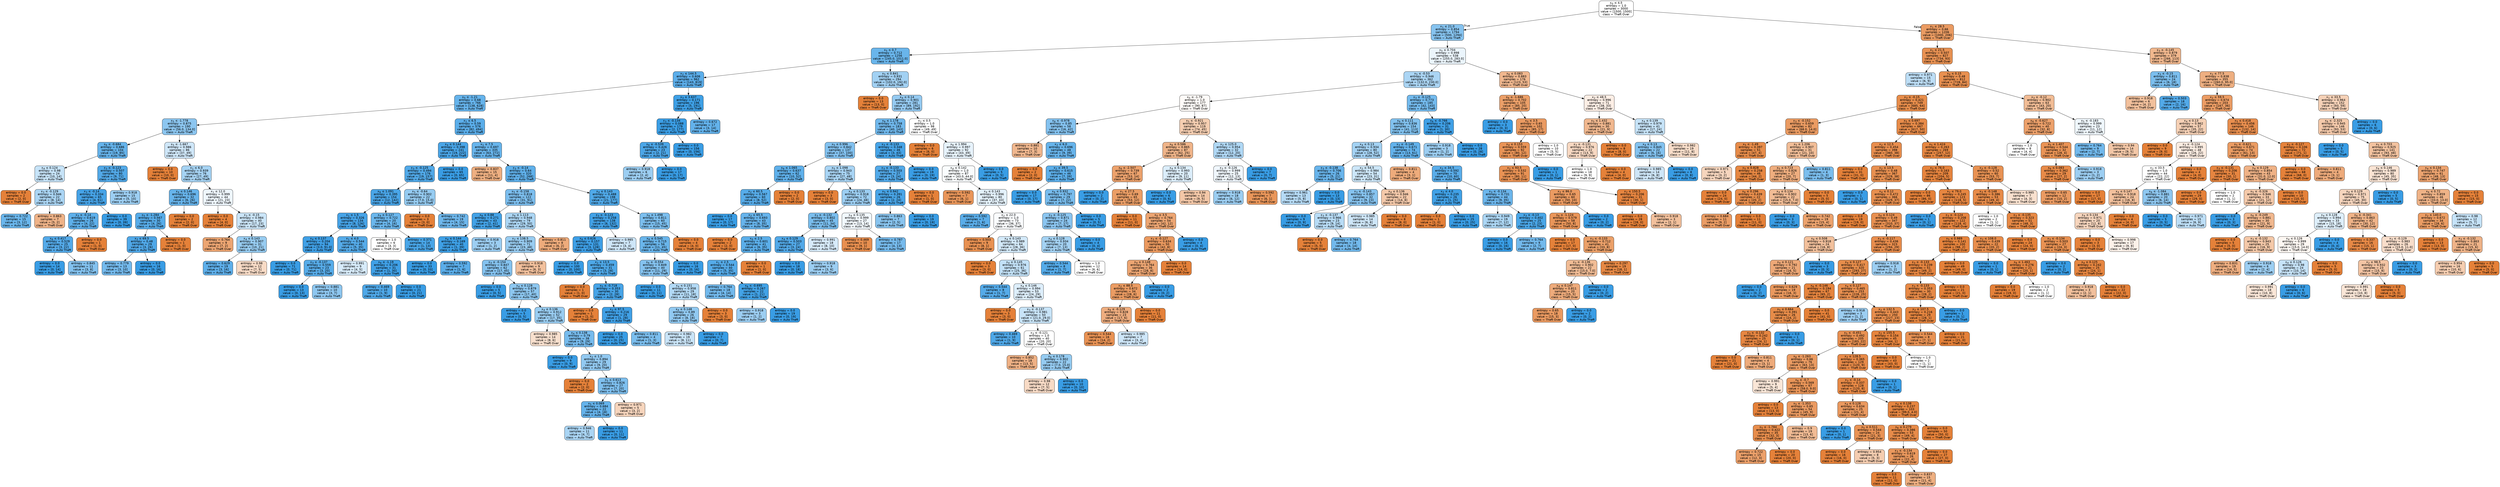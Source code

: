 digraph Tree {
node [shape=box, style="filled, rounded", color="black", fontname="helvetica"] ;
edge [fontname="helvetica"] ;
0 [label=<x<SUB>0</SUB> &le; 4.5<br/>entropy = 1.0<br/>samples = 3000<br/>value = [1500, 1500]<br/>class = Theft Over>, fillcolor="#ffffff"] ;
1 [label=<x<SUB>1</SUB> &le; 21.0<br/>entropy = 0.854<br/>samples = 1794<br/>value = [500, 1294]<br/>class = Auto Theft>, fillcolor="#86c3ef"] ;
0 -> 1 [labeldistance=2.5, labelangle=45, headlabel="True"] ;
2 [label=<x<SUB>5</SUB> &le; 0.7<br/>entropy = 0.712<br/>samples = 1256<br/>value = [245.0, 1011.0]<br/>class = Auto Theft>, fillcolor="#69b5eb"] ;
1 -> 2 ;
3 [label=<x<SUB>2</SUB> &le; 144.5<br/>entropy = 0.606<br/>samples = 962<br/>value = [143, 819]<br/>class = Auto Theft>, fillcolor="#5caeea"] ;
2 -> 3 ;
4 [label=<x<SUB>5</SUB> &le; -1.21<br/>entropy = 0.68<br/>samples = 766<br/>value = [138, 628]<br/>class = Auto Theft>, fillcolor="#65b3eb"] ;
3 -> 4 ;
5 [label=<x<SUB>5</SUB> &le; -1.778<br/>entropy = 0.875<br/>samples = 190<br/>value = [56.0, 134.0]<br/>class = Auto Theft>, fillcolor="#8cc6f0"] ;
4 -> 5 ;
6 [label=<x<SUB>6</SUB> &le; -0.684<br/>entropy = 0.686<br/>samples = 104<br/>value = [19, 85]<br/>class = Auto Theft>, fillcolor="#65b3eb"] ;
5 -> 6 ;
7 [label=<x<SUB>4</SUB> &le; 0.124<br/>entropy = 0.98<br/>samples = 24<br/>value = [10, 14]<br/>class = Auto Theft>, fillcolor="#c6e3f8"] ;
6 -> 7 ;
8 [label=<entropy = 0.0<br/>samples = 2<br/>value = [2, 0]<br/>class = Theft Over>, fillcolor="#e58139"] ;
7 -> 8 ;
9 [label=<x<SUB>3</SUB> &le; -0.129<br/>entropy = 0.946<br/>samples = 22<br/>value = [8, 14]<br/>class = Auto Theft>, fillcolor="#aad5f4"] ;
7 -> 9 ;
10 [label=<entropy = 0.722<br/>samples = 15<br/>value = [3, 12]<br/>class = Auto Theft>, fillcolor="#6ab6ec"] ;
9 -> 10 ;
11 [label=<entropy = 0.863<br/>samples = 7<br/>value = [5, 2]<br/>class = Theft Over>, fillcolor="#efb388"] ;
9 -> 11 ;
12 [label=<x<SUB>3</SUB> &le; -0.123<br/>entropy = 0.507<br/>samples = 80<br/>value = [9, 71]<br/>class = Auto Theft>, fillcolor="#52a9e8"] ;
6 -> 12 ;
13 [label=<x<SUB>3</SUB> &le; -0.14<br/>entropy = 0.334<br/>samples = 65<br/>value = [4, 61]<br/>class = Auto Theft>, fillcolor="#46a3e7"] ;
12 -> 13 ;
14 [label=<x<SUB>3</SUB> &le; -0.14<br/>entropy = 0.619<br/>samples = 26<br/>value = [4, 22]<br/>class = Auto Theft>, fillcolor="#5dafea"] ;
13 -> 14 ;
15 [label=<x<SUB>6</SUB> &le; 0.417<br/>entropy = 0.529<br/>samples = 25<br/>value = [3, 22]<br/>class = Auto Theft>, fillcolor="#54aae9"] ;
14 -> 15 ;
16 [label=<entropy = 0.0<br/>samples = 14<br/>value = [0, 14]<br/>class = Auto Theft>, fillcolor="#399de5"] ;
15 -> 16 ;
17 [label=<entropy = 0.845<br/>samples = 11<br/>value = [3, 8]<br/>class = Auto Theft>, fillcolor="#83c2ef"] ;
15 -> 17 ;
18 [label=<entropy = 0.0<br/>samples = 1<br/>value = [1, 0]<br/>class = Theft Over>, fillcolor="#e58139"] ;
14 -> 18 ;
19 [label=<entropy = 0.0<br/>samples = 39<br/>value = [0, 39]<br/>class = Auto Theft>, fillcolor="#399de5"] ;
13 -> 19 ;
20 [label=<entropy = 0.918<br/>samples = 15<br/>value = [5, 10]<br/>class = Auto Theft>, fillcolor="#9ccef2"] ;
12 -> 20 ;
21 [label=<x<SUB>5</SUB> &le; -1.667<br/>entropy = 0.986<br/>samples = 86<br/>value = [37, 49]<br/>class = Auto Theft>, fillcolor="#cfe7f9"] ;
5 -> 21 ;
22 [label=<entropy = 0.0<br/>samples = 10<br/>value = [10, 0]<br/>class = Theft Over>, fillcolor="#e58139"] ;
21 -> 22 ;
23 [label=<x<SUB>1</SUB> &le; 6.0<br/>entropy = 0.939<br/>samples = 76<br/>value = [27, 49]<br/>class = Auto Theft>, fillcolor="#a6d3f3"] ;
21 -> 23 ;
24 [label=<x<SUB>4</SUB> &le; 0.146<br/>entropy = 0.696<br/>samples = 32<br/>value = [6, 26]<br/>class = Auto Theft>, fillcolor="#67b4eb"] ;
23 -> 24 ;
25 [label=<x<SUB>5</SUB> &le; -1.284<br/>entropy = 0.567<br/>samples = 30<br/>value = [4, 26]<br/>class = Auto Theft>, fillcolor="#57ace9"] ;
24 -> 25 ;
26 [label=<x<SUB>2</SUB> &le; 69.5<br/>entropy = 0.48<br/>samples = 29<br/>value = [3, 26]<br/>class = Auto Theft>, fillcolor="#50a8e8"] ;
25 -> 26 ;
27 [label=<entropy = 0.779<br/>samples = 13<br/>value = [3, 10]<br/>class = Auto Theft>, fillcolor="#74baed"] ;
26 -> 27 ;
28 [label=<entropy = 0.0<br/>samples = 16<br/>value = [0, 16]<br/>class = Auto Theft>, fillcolor="#399de5"] ;
26 -> 28 ;
29 [label=<entropy = 0.0<br/>samples = 1<br/>value = [1, 0]<br/>class = Theft Over>, fillcolor="#e58139"] ;
25 -> 29 ;
30 [label=<entropy = 0.0<br/>samples = 2<br/>value = [2, 0]<br/>class = Theft Over>, fillcolor="#e58139"] ;
24 -> 30 ;
31 [label=<x<SUB>1</SUB> &le; 12.0<br/>entropy = 0.999<br/>samples = 44<br/>value = [21, 23]<br/>class = Auto Theft>, fillcolor="#eef6fd"] ;
23 -> 31 ;
32 [label=<entropy = 0.0<br/>samples = 4<br/>value = [4, 0]<br/>class = Theft Over>, fillcolor="#e58139"] ;
31 -> 32 ;
33 [label=<x<SUB>3</SUB> &le; -0.15<br/>entropy = 0.984<br/>samples = 40<br/>value = [17, 23]<br/>class = Auto Theft>, fillcolor="#cbe5f8"] ;
31 -> 33 ;
34 [label=<entropy = 0.764<br/>samples = 9<br/>value = [7, 2]<br/>class = Theft Over>, fillcolor="#eca572"] ;
33 -> 34 ;
35 [label=<x<SUB>4</SUB> &le; 0.143<br/>entropy = 0.907<br/>samples = 31<br/>value = [10, 21]<br/>class = Auto Theft>, fillcolor="#97ccf1"] ;
33 -> 35 ;
36 [label=<entropy = 0.629<br/>samples = 19<br/>value = [3, 16]<br/>class = Auto Theft>, fillcolor="#5eafea"] ;
35 -> 36 ;
37 [label=<entropy = 0.98<br/>samples = 12<br/>value = [7, 5]<br/>class = Theft Over>, fillcolor="#f8dbc6"] ;
35 -> 37 ;
38 [label=<x<SUB>1</SUB> &le; 6.5<br/>entropy = 0.59<br/>samples = 576<br/>value = [82, 494]<br/>class = Auto Theft>, fillcolor="#5aade9"] ;
4 -> 38 ;
39 [label=<x<SUB>4</SUB> &le; 0.144<br/>entropy = 0.398<br/>samples = 241<br/>value = [19, 222]<br/>class = Auto Theft>, fillcolor="#4aa5e7"] ;
38 -> 39 ;
40 [label=<x<SUB>3</SUB> &le; -0.125<br/>entropy = 0.494<br/>samples = 176<br/>value = [19, 157]<br/>class = Auto Theft>, fillcolor="#51a9e8"] ;
39 -> 40 ;
41 [label=<x<SUB>6</SUB> &le; 1.091<br/>entropy = 0.395<br/>samples = 154<br/>value = [12, 142]<br/>class = Auto Theft>, fillcolor="#4aa5e7"] ;
40 -> 41 ;
42 [label=<x<SUB>1</SUB> &le; 1.5<br/>entropy = 0.326<br/>samples = 134<br/>value = [8, 126]<br/>class = Auto Theft>, fillcolor="#46a3e7"] ;
41 -> 42 ;
43 [label=<x<SUB>4</SUB> &le; 0.137<br/>entropy = 0.204<br/>samples = 94<br/>value = [3.0, 91.0]<br/>class = Auto Theft>, fillcolor="#40a0e6"] ;
42 -> 43 ;
44 [label=<entropy = 0.0<br/>samples = 71<br/>value = [0, 71]<br/>class = Auto Theft>, fillcolor="#399de5"] ;
43 -> 44 ;
45 [label=<x<SUB>3</SUB> &le; -0.137<br/>entropy = 0.559<br/>samples = 23<br/>value = [3, 20]<br/>class = Auto Theft>, fillcolor="#57ace9"] ;
43 -> 45 ;
46 [label=<entropy = 0.0<br/>samples = 13<br/>value = [0, 13]<br/>class = Auto Theft>, fillcolor="#399de5"] ;
45 -> 46 ;
47 [label=<entropy = 0.881<br/>samples = 10<br/>value = [3, 7]<br/>class = Auto Theft>, fillcolor="#8ec7f0"] ;
45 -> 47 ;
48 [label=<x<SUB>1</SUB> &le; 4.0<br/>entropy = 0.544<br/>samples = 40<br/>value = [5, 35]<br/>class = Auto Theft>, fillcolor="#55abe9"] ;
42 -> 48 ;
49 [label=<entropy = 0.991<br/>samples = 9<br/>value = [4, 5]<br/>class = Auto Theft>, fillcolor="#d7ebfa"] ;
48 -> 49 ;
50 [label=<x<SUB>6</SUB> &le; -1.19<br/>entropy = 0.206<br/>samples = 31<br/>value = [1, 30]<br/>class = Auto Theft>, fillcolor="#40a0e6"] ;
48 -> 50 ;
51 [label=<entropy = 0.469<br/>samples = 10<br/>value = [1, 9]<br/>class = Auto Theft>, fillcolor="#4fa8e8"] ;
50 -> 51 ;
52 [label=<entropy = 0.0<br/>samples = 21<br/>value = [0, 21]<br/>class = Auto Theft>, fillcolor="#399de5"] ;
50 -> 52 ;
53 [label=<x<SUB>4</SUB> &le; 0.127<br/>entropy = 0.722<br/>samples = 20<br/>value = [4, 16]<br/>class = Auto Theft>, fillcolor="#6ab6ec"] ;
41 -> 53 ;
54 [label=<entropy = 1.0<br/>samples = 6<br/>value = [3, 3]<br/>class = Theft Over>, fillcolor="#ffffff"] ;
53 -> 54 ;
55 [label=<entropy = 0.371<br/>samples = 14<br/>value = [1, 13]<br/>class = Auto Theft>, fillcolor="#48a5e7"] ;
53 -> 55 ;
56 [label=<x<SUB>5</SUB> &le; -0.64<br/>entropy = 0.902<br/>samples = 22<br/>value = [7.0, 15.0]<br/>class = Auto Theft>, fillcolor="#95cbf1"] ;
40 -> 56 ;
57 [label=<entropy = 0.0<br/>samples = 3<br/>value = [3, 0]<br/>class = Theft Over>, fillcolor="#e58139"] ;
56 -> 57 ;
58 [label=<entropy = 0.742<br/>samples = 19<br/>value = [4, 15]<br/>class = Auto Theft>, fillcolor="#6eb7ec"] ;
56 -> 58 ;
59 [label=<entropy = 0.0<br/>samples = 65<br/>value = [0, 65]<br/>class = Auto Theft>, fillcolor="#399de5"] ;
39 -> 59 ;
60 [label=<x<SUB>1</SUB> &le; 7.5<br/>entropy = 0.697<br/>samples = 335<br/>value = [63, 272]<br/>class = Auto Theft>, fillcolor="#67b4eb"] ;
38 -> 60 ;
61 [label=<entropy = 0.837<br/>samples = 15<br/>value = [11, 4]<br/>class = Theft Over>, fillcolor="#eeaf81"] ;
60 -> 61 ;
62 [label=<x<SUB>3</SUB> &le; -0.14<br/>entropy = 0.64<br/>samples = 320<br/>value = [52, 268]<br/>class = Auto Theft>, fillcolor="#5fb0ea"] ;
60 -> 62 ;
63 [label=<x<SUB>5</SUB> &le; -0.158<br/>entropy = 0.818<br/>samples = 122<br/>value = [31, 91]<br/>class = Auto Theft>, fillcolor="#7cbeee"] ;
62 -> 63 ;
64 [label=<x<SUB>6</SUB> &le; 0.88<br/>entropy = 0.271<br/>samples = 43<br/>value = [2, 41]<br/>class = Auto Theft>, fillcolor="#43a2e6"] ;
63 -> 64 ;
65 [label=<x<SUB>4</SUB> &le; 0.144<br/>entropy = 0.169<br/>samples = 40<br/>value = [1, 39]<br/>class = Auto Theft>, fillcolor="#3ea0e6"] ;
64 -> 65 ;
66 [label=<entropy = 0.0<br/>samples = 33<br/>value = [0, 33]<br/>class = Auto Theft>, fillcolor="#399de5"] ;
65 -> 66 ;
67 [label=<entropy = 0.592<br/>samples = 7<br/>value = [1, 6]<br/>class = Auto Theft>, fillcolor="#5aade9"] ;
65 -> 67 ;
68 [label=<entropy = 0.918<br/>samples = 3<br/>value = [1, 2]<br/>class = Auto Theft>, fillcolor="#9ccef2"] ;
64 -> 68 ;
69 [label=<x<SUB>6</SUB> &le; 1.113<br/>entropy = 0.948<br/>samples = 79<br/>value = [29, 50]<br/>class = Auto Theft>, fillcolor="#acd6f4"] ;
63 -> 69 ;
70 [label=<x<SUB>2</SUB> &le; 138.5<br/>entropy = 0.909<br/>samples = 71<br/>value = [23, 48]<br/>class = Auto Theft>, fillcolor="#98ccf1"] ;
69 -> 70 ;
71 [label=<x<SUB>3</SUB> &le; -0.154<br/>entropy = 0.847<br/>samples = 62<br/>value = [17, 45]<br/>class = Auto Theft>, fillcolor="#84c2ef"] ;
70 -> 71 ;
72 [label=<entropy = 0.0<br/>samples = 5<br/>value = [0, 5]<br/>class = Auto Theft>, fillcolor="#399de5"] ;
71 -> 72 ;
73 [label=<x<SUB>4</SUB> &le; 0.128<br/>entropy = 0.879<br/>samples = 57<br/>value = [17, 40]<br/>class = Auto Theft>, fillcolor="#8dc7f0"] ;
71 -> 73 ;
74 [label=<entropy = 0.0<br/>samples = 5<br/>value = [0, 5]<br/>class = Auto Theft>, fillcolor="#399de5"] ;
73 -> 74 ;
75 [label=<x<SUB>4</SUB> &le; 0.136<br/>entropy = 0.912<br/>samples = 52<br/>value = [17, 35]<br/>class = Auto Theft>, fillcolor="#99cdf2"] ;
73 -> 75 ;
76 [label=<entropy = 0.985<br/>samples = 14<br/>value = [8, 6]<br/>class = Theft Over>, fillcolor="#f8e0ce"] ;
75 -> 76 ;
77 [label=<x<SUB>4</SUB> &le; 0.138<br/>entropy = 0.79<br/>samples = 38<br/>value = [9, 29]<br/>class = Auto Theft>, fillcolor="#76bbed"] ;
75 -> 77 ;
78 [label=<entropy = 0.0<br/>samples = 9<br/>value = [0, 9]<br/>class = Auto Theft>, fillcolor="#399de5"] ;
77 -> 78 ;
79 [label=<x<SUB>2</SUB> &le; 1.0<br/>entropy = 0.894<br/>samples = 29<br/>value = [9, 20]<br/>class = Auto Theft>, fillcolor="#92c9f1"] ;
77 -> 79 ;
80 [label=<entropy = 0.0<br/>samples = 2<br/>value = [2, 0]<br/>class = Theft Over>, fillcolor="#e58139"] ;
79 -> 80 ;
81 [label=<x<SUB>5</SUB> &le; 0.613<br/>entropy = 0.826<br/>samples = 27<br/>value = [7, 20]<br/>class = Auto Theft>, fillcolor="#7ebfee"] ;
79 -> 81 ;
82 [label=<x<SUB>5</SUB> &le; 0.069<br/>entropy = 0.684<br/>samples = 22<br/>value = [4, 18]<br/>class = Auto Theft>, fillcolor="#65b3eb"] ;
81 -> 82 ;
83 [label=<entropy = 0.946<br/>samples = 11<br/>value = [4, 7]<br/>class = Auto Theft>, fillcolor="#aad5f4"] ;
82 -> 83 ;
84 [label=<entropy = 0.0<br/>samples = 11<br/>value = [0, 11]<br/>class = Auto Theft>, fillcolor="#399de5"] ;
82 -> 84 ;
85 [label=<entropy = 0.971<br/>samples = 5<br/>value = [3, 2]<br/>class = Theft Over>, fillcolor="#f6d5bd"] ;
81 -> 85 ;
86 [label=<entropy = 0.918<br/>samples = 9<br/>value = [6, 3]<br/>class = Theft Over>, fillcolor="#f2c09c"] ;
70 -> 86 ;
87 [label=<entropy = 0.811<br/>samples = 8<br/>value = [6, 2]<br/>class = Theft Over>, fillcolor="#eeab7b"] ;
69 -> 87 ;
88 [label=<x<SUB>4</SUB> &le; 0.143<br/>entropy = 0.488<br/>samples = 198<br/>value = [21, 177]<br/>class = Auto Theft>, fillcolor="#50a9e8"] ;
62 -> 88 ;
89 [label=<x<SUB>3</SUB> &le; -0.123<br/>entropy = 0.258<br/>samples = 138<br/>value = [6, 132]<br/>class = Auto Theft>, fillcolor="#42a1e6"] ;
88 -> 89 ;
90 [label=<x<SUB>6</SUB> &le; 0.626<br/>entropy = 0.157<br/>samples = 131<br/>value = [3, 128]<br/>class = Auto Theft>, fillcolor="#3e9fe6"] ;
89 -> 90 ;
91 [label=<entropy = 0.0<br/>samples = 100<br/>value = [0, 100]<br/>class = Auto Theft>, fillcolor="#399de5"] ;
90 -> 91 ;
92 [label=<x<SUB>2</SUB> &le; 13.5<br/>entropy = 0.459<br/>samples = 31<br/>value = [3, 28]<br/>class = Auto Theft>, fillcolor="#4ea8e8"] ;
90 -> 92 ;
93 [label=<entropy = 0.0<br/>samples = 1<br/>value = [1, 0]<br/>class = Theft Over>, fillcolor="#e58139"] ;
92 -> 93 ;
94 [label=<x<SUB>5</SUB> &le; -0.718<br/>entropy = 0.353<br/>samples = 30<br/>value = [2, 28]<br/>class = Auto Theft>, fillcolor="#47a4e7"] ;
92 -> 94 ;
95 [label=<entropy = 0.0<br/>samples = 1<br/>value = [1, 0]<br/>class = Theft Over>, fillcolor="#e58139"] ;
94 -> 95 ;
96 [label=<x<SUB>2</SUB> &le; 97.5<br/>entropy = 0.216<br/>samples = 29<br/>value = [1, 28]<br/>class = Auto Theft>, fillcolor="#40a0e6"] ;
94 -> 96 ;
97 [label=<entropy = 0.0<br/>samples = 25<br/>value = [0, 25]<br/>class = Auto Theft>, fillcolor="#399de5"] ;
96 -> 97 ;
98 [label=<entropy = 0.811<br/>samples = 4<br/>value = [1, 3]<br/>class = Auto Theft>, fillcolor="#7bbeee"] ;
96 -> 98 ;
99 [label=<entropy = 0.985<br/>samples = 7<br/>value = [3, 4]<br/>class = Auto Theft>, fillcolor="#cee6f8"] ;
89 -> 99 ;
100 [label=<x<SUB>6</SUB> &le; 1.498<br/>entropy = 0.811<br/>samples = 60<br/>value = [15, 45]<br/>class = Auto Theft>, fillcolor="#7bbeee"] ;
88 -> 100 ;
101 [label=<x<SUB>6</SUB> &le; 0.545<br/>entropy = 0.715<br/>samples = 56<br/>value = [11, 45]<br/>class = Auto Theft>, fillcolor="#69b5eb"] ;
100 -> 101 ;
102 [label=<x<SUB>6</SUB> &le; -0.554<br/>entropy = 0.849<br/>samples = 40<br/>value = [11, 29]<br/>class = Auto Theft>, fillcolor="#84c2ef"] ;
101 -> 102 ;
103 [label=<entropy = 0.0<br/>samples = 11<br/>value = [0, 11]<br/>class = Auto Theft>, fillcolor="#399de5"] ;
102 -> 103 ;
104 [label=<x<SUB>4</SUB> &le; 0.151<br/>entropy = 0.958<br/>samples = 29<br/>value = [11, 18]<br/>class = Auto Theft>, fillcolor="#b2d9f5"] ;
102 -> 104 ;
105 [label=<x<SUB>4</SUB> &le; 0.148<br/>entropy = 0.89<br/>samples = 26<br/>value = [8, 18]<br/>class = Auto Theft>, fillcolor="#91c9f1"] ;
104 -> 105 ;
106 [label=<entropy = 0.982<br/>samples = 19<br/>value = [8, 11]<br/>class = Auto Theft>, fillcolor="#c9e4f8"] ;
105 -> 106 ;
107 [label=<entropy = 0.0<br/>samples = 7<br/>value = [0, 7]<br/>class = Auto Theft>, fillcolor="#399de5"] ;
105 -> 107 ;
108 [label=<entropy = 0.0<br/>samples = 3<br/>value = [3, 0]<br/>class = Theft Over>, fillcolor="#e58139"] ;
104 -> 108 ;
109 [label=<entropy = 0.0<br/>samples = 16<br/>value = [0, 16]<br/>class = Auto Theft>, fillcolor="#399de5"] ;
101 -> 109 ;
110 [label=<entropy = 0.0<br/>samples = 4<br/>value = [4, 0]<br/>class = Theft Over>, fillcolor="#e58139"] ;
100 -> 110 ;
111 [label=<x<SUB>3</SUB> &le; 3.637<br/>entropy = 0.171<br/>samples = 196<br/>value = [5, 191]<br/>class = Auto Theft>, fillcolor="#3ea0e6"] ;
3 -> 111 ;
112 [label=<x<SUB>3</SUB> &le; -0.134<br/>entropy = 0.088<br/>samples = 179<br/>value = [2, 177]<br/>class = Auto Theft>, fillcolor="#3b9ee5"] ;
111 -> 112 ;
113 [label=<x<SUB>6</SUB> &le; -0.539<br/>entropy = 0.426<br/>samples = 23<br/>value = [2, 21]<br/>class = Auto Theft>, fillcolor="#4ca6e7"] ;
112 -> 113 ;
114 [label=<entropy = 0.918<br/>samples = 6<br/>value = [2, 4]<br/>class = Auto Theft>, fillcolor="#9ccef2"] ;
113 -> 114 ;
115 [label=<entropy = 0.0<br/>samples = 17<br/>value = [0, 17]<br/>class = Auto Theft>, fillcolor="#399de5"] ;
113 -> 115 ;
116 [label=<entropy = 0.0<br/>samples = 156<br/>value = [0, 156]<br/>class = Auto Theft>, fillcolor="#399de5"] ;
112 -> 116 ;
117 [label=<entropy = 0.672<br/>samples = 17<br/>value = [3, 14]<br/>class = Auto Theft>, fillcolor="#63b2eb"] ;
111 -> 117 ;
118 [label=<x<SUB>5</SUB> &le; 0.841<br/>entropy = 0.931<br/>samples = 294<br/>value = [102.0, 192.0]<br/>class = Auto Theft>, fillcolor="#a2d1f3"] ;
2 -> 118 ;
119 [label=<entropy = 0.0<br/>samples = 13<br/>value = [13, 0]<br/>class = Theft Over>, fillcolor="#e58139"] ;
118 -> 119 ;
120 [label=<x<SUB>4</SUB> &le; 0.14<br/>entropy = 0.901<br/>samples = 281<br/>value = [89, 192]<br/>class = Auto Theft>, fillcolor="#95caf1"] ;
118 -> 120 ;
121 [label=<x<SUB>6</SUB> &le; 1.178<br/>entropy = 0.758<br/>samples = 183<br/>value = [40, 143]<br/>class = Auto Theft>, fillcolor="#70b8ec"] ;
120 -> 121 ;
122 [label=<x<SUB>5</SUB> &le; 0.996<br/>entropy = 0.842<br/>samples = 137<br/>value = [37, 100]<br/>class = Auto Theft>, fillcolor="#82c1ef"] ;
121 -> 122 ;
123 [label=<x<SUB>6</SUB> &le; 1.065<br/>entropy = 0.637<br/>samples = 62<br/>value = [10, 52]<br/>class = Auto Theft>, fillcolor="#5fb0ea"] ;
122 -> 123 ;
124 [label=<x<SUB>2</SUB> &le; 60.5<br/>entropy = 0.567<br/>samples = 60<br/>value = [8, 52]<br/>class = Auto Theft>, fillcolor="#57ace9"] ;
123 -> 124 ;
125 [label=<entropy = 0.0<br/>samples = 17<br/>value = [0, 17]<br/>class = Auto Theft>, fillcolor="#399de5"] ;
124 -> 125 ;
126 [label=<x<SUB>2</SUB> &le; 65.5<br/>entropy = 0.693<br/>samples = 43<br/>value = [8, 35]<br/>class = Auto Theft>, fillcolor="#66b3eb"] ;
124 -> 126 ;
127 [label=<entropy = 0.0<br/>samples = 2<br/>value = [2, 0]<br/>class = Theft Over>, fillcolor="#e58139"] ;
126 -> 127 ;
128 [label=<x<SUB>0</SUB> &le; 2.5<br/>entropy = 0.601<br/>samples = 41<br/>value = [6, 35]<br/>class = Auto Theft>, fillcolor="#5baee9"] ;
126 -> 128 ;
129 [label=<x<SUB>1</SUB> &le; 2.5<br/>entropy = 0.544<br/>samples = 40<br/>value = [5, 35]<br/>class = Auto Theft>, fillcolor="#55abe9"] ;
128 -> 129 ;
130 [label=<entropy = 0.764<br/>samples = 18<br/>value = [4, 14]<br/>class = Auto Theft>, fillcolor="#72b9ec"] ;
129 -> 130 ;
131 [label=<x<SUB>6</SUB> &le; -0.695<br/>entropy = 0.267<br/>samples = 22<br/>value = [1, 21]<br/>class = Auto Theft>, fillcolor="#42a2e6"] ;
129 -> 131 ;
132 [label=<entropy = 0.918<br/>samples = 3<br/>value = [1, 2]<br/>class = Auto Theft>, fillcolor="#9ccef2"] ;
131 -> 132 ;
133 [label=<entropy = 0.0<br/>samples = 19<br/>value = [0, 19]<br/>class = Auto Theft>, fillcolor="#399de5"] ;
131 -> 133 ;
134 [label=<entropy = 0.0<br/>samples = 1<br/>value = [1, 0]<br/>class = Theft Over>, fillcolor="#e58139"] ;
128 -> 134 ;
135 [label=<entropy = 0.0<br/>samples = 2<br/>value = [2, 0]<br/>class = Theft Over>, fillcolor="#e58139"] ;
123 -> 135 ;
136 [label=<x<SUB>5</SUB> &le; 1.098<br/>entropy = 0.943<br/>samples = 75<br/>value = [27, 48]<br/>class = Auto Theft>, fillcolor="#a8d4f4"] ;
122 -> 136 ;
137 [label=<entropy = 0.0<br/>samples = 3<br/>value = [3, 0]<br/>class = Theft Over>, fillcolor="#e58139"] ;
136 -> 137 ;
138 [label=<x<SUB>4</SUB> &le; 0.133<br/>entropy = 0.918<br/>samples = 72<br/>value = [24, 48]<br/>class = Auto Theft>, fillcolor="#9ccef2"] ;
136 -> 138 ;
139 [label=<x<SUB>3</SUB> &le; -0.132<br/>entropy = 0.802<br/>samples = 45<br/>value = [11, 34]<br/>class = Auto Theft>, fillcolor="#79bded"] ;
138 -> 139 ;
140 [label=<x<SUB>4</SUB> &le; 0.129<br/>entropy = 0.503<br/>samples = 27<br/>value = [3, 24]<br/>class = Auto Theft>, fillcolor="#52a9e8"] ;
139 -> 140 ;
141 [label=<entropy = 0.0<br/>samples = 18<br/>value = [0, 18]<br/>class = Auto Theft>, fillcolor="#399de5"] ;
140 -> 141 ;
142 [label=<entropy = 0.918<br/>samples = 9<br/>value = [3, 6]<br/>class = Auto Theft>, fillcolor="#9ccef2"] ;
140 -> 142 ;
143 [label=<entropy = 0.991<br/>samples = 18<br/>value = [8, 10]<br/>class = Auto Theft>, fillcolor="#d7ebfa"] ;
139 -> 143 ;
144 [label=<x<SUB>4</SUB> &le; 0.135<br/>entropy = 0.999<br/>samples = 27<br/>value = [13, 14]<br/>class = Auto Theft>, fillcolor="#f1f8fd"] ;
138 -> 144 ;
145 [label=<entropy = 0.469<br/>samples = 10<br/>value = [9, 1]<br/>class = Theft Over>, fillcolor="#e88f4f"] ;
144 -> 145 ;
146 [label=<entropy = 0.787<br/>samples = 17<br/>value = [4, 13]<br/>class = Auto Theft>, fillcolor="#76bbed"] ;
144 -> 146 ;
147 [label=<x<SUB>3</SUB> &le; -0.133<br/>entropy = 0.348<br/>samples = 46<br/>value = [3, 43]<br/>class = Auto Theft>, fillcolor="#47a4e7"] ;
121 -> 147 ;
148 [label=<x<SUB>3</SUB> &le; -0.133<br/>entropy = 0.503<br/>samples = 27<br/>value = [3, 24]<br/>class = Auto Theft>, fillcolor="#52a9e8"] ;
147 -> 148 ;
149 [label=<x<SUB>5</SUB> &le; 0.942<br/>entropy = 0.391<br/>samples = 26<br/>value = [2, 24]<br/>class = Auto Theft>, fillcolor="#49a5e7"] ;
148 -> 149 ;
150 [label=<entropy = 0.863<br/>samples = 7<br/>value = [2, 5]<br/>class = Auto Theft>, fillcolor="#88c4ef"] ;
149 -> 150 ;
151 [label=<entropy = 0.0<br/>samples = 19<br/>value = [0, 19]<br/>class = Auto Theft>, fillcolor="#399de5"] ;
149 -> 151 ;
152 [label=<entropy = 0.0<br/>samples = 1<br/>value = [1, 0]<br/>class = Theft Over>, fillcolor="#e58139"] ;
148 -> 152 ;
153 [label=<entropy = 0.0<br/>samples = 19<br/>value = [0, 19]<br/>class = Auto Theft>, fillcolor="#399de5"] ;
147 -> 153 ;
154 [label=<x<SUB>2</SUB> &le; 0.5<br/>entropy = 1.0<br/>samples = 98<br/>value = [49, 49]<br/>class = Theft Over>, fillcolor="#ffffff"] ;
120 -> 154 ;
155 [label=<entropy = 0.0<br/>samples = 6<br/>value = [6, 0]<br/>class = Theft Over>, fillcolor="#e58139"] ;
154 -> 155 ;
156 [label=<x<SUB>6</SUB> &le; 1.994<br/>entropy = 0.997<br/>samples = 92<br/>value = [43, 49]<br/>class = Auto Theft>, fillcolor="#e7f3fc"] ;
154 -> 156 ;
157 [label=<x<SUB>4</SUB> &le; 0.142<br/>entropy = 1.0<br/>samples = 87<br/>value = [43.0, 44.0]<br/>class = Auto Theft>, fillcolor="#fafdfe"] ;
156 -> 157 ;
158 [label=<entropy = 0.592<br/>samples = 7<br/>value = [6, 1]<br/>class = Theft Over>, fillcolor="#e9965a"] ;
157 -> 158 ;
159 [label=<x<SUB>4</SUB> &le; 0.143<br/>entropy = 0.996<br/>samples = 80<br/>value = [37, 43]<br/>class = Auto Theft>, fillcolor="#e3f1fb"] ;
157 -> 159 ;
160 [label=<entropy = 0.592<br/>samples = 7<br/>value = [1, 6]<br/>class = Auto Theft>, fillcolor="#5aade9"] ;
159 -> 160 ;
161 [label=<x<SUB>2</SUB> &le; 22.0<br/>entropy = 1.0<br/>samples = 73<br/>value = [36, 37]<br/>class = Auto Theft>, fillcolor="#fafcfe"] ;
159 -> 161 ;
162 [label=<entropy = 0.503<br/>samples = 9<br/>value = [8, 1]<br/>class = Theft Over>, fillcolor="#e89152"] ;
161 -> 162 ;
163 [label=<x<SUB>4</SUB> &le; 0.143<br/>entropy = 0.989<br/>samples = 64<br/>value = [28, 36]<br/>class = Auto Theft>, fillcolor="#d3e9f9"] ;
161 -> 163 ;
164 [label=<entropy = 0.0<br/>samples = 3<br/>value = [3, 0]<br/>class = Theft Over>, fillcolor="#e58139"] ;
163 -> 164 ;
165 [label=<x<SUB>4</SUB> &le; 0.145<br/>entropy = 0.976<br/>samples = 61<br/>value = [25, 36]<br/>class = Auto Theft>, fillcolor="#c2e1f7"] ;
163 -> 165 ;
166 [label=<entropy = 0.544<br/>samples = 8<br/>value = [1, 7]<br/>class = Auto Theft>, fillcolor="#55abe9"] ;
165 -> 166 ;
167 [label=<x<SUB>4</SUB> &le; 0.146<br/>entropy = 0.994<br/>samples = 53<br/>value = [24, 29]<br/>class = Auto Theft>, fillcolor="#ddeefb"] ;
165 -> 167 ;
168 [label=<entropy = 0.0<br/>samples = 3<br/>value = [3, 0]<br/>class = Theft Over>, fillcolor="#e58139"] ;
167 -> 168 ;
169 [label=<x<SUB>3</SUB> &le; -0.137<br/>entropy = 0.981<br/>samples = 50<br/>value = [21.0, 29.0]<br/>class = Auto Theft>, fillcolor="#c8e4f8"] ;
167 -> 169 ;
170 [label=<entropy = 0.469<br/>samples = 10<br/>value = [1, 9]<br/>class = Auto Theft>, fillcolor="#4fa8e8"] ;
169 -> 170 ;
171 [label=<x<SUB>3</SUB> &le; -0.121<br/>entropy = 1.0<br/>samples = 40<br/>value = [20, 20]<br/>class = Theft Over>, fillcolor="#ffffff"] ;
169 -> 171 ;
172 [label=<entropy = 0.852<br/>samples = 18<br/>value = [13, 5]<br/>class = Theft Over>, fillcolor="#efb185"] ;
171 -> 172 ;
173 [label=<x<SUB>6</SUB> &le; 0.178<br/>entropy = 0.902<br/>samples = 22<br/>value = [7.0, 15.0]<br/>class = Auto Theft>, fillcolor="#95cbf1"] ;
171 -> 173 ;
174 [label=<entropy = 0.98<br/>samples = 12<br/>value = [7, 5]<br/>class = Theft Over>, fillcolor="#f8dbc6"] ;
173 -> 174 ;
175 [label=<entropy = 0.0<br/>samples = 10<br/>value = [0, 10]<br/>class = Auto Theft>, fillcolor="#399de5"] ;
173 -> 175 ;
176 [label=<entropy = 0.0<br/>samples = 5<br/>value = [0, 5]<br/>class = Auto Theft>, fillcolor="#399de5"] ;
156 -> 176 ;
177 [label=<x<SUB>5</SUB> &le; 0.704<br/>entropy = 0.998<br/>samples = 538<br/>value = [255.0, 283.0]<br/>class = Auto Theft>, fillcolor="#ebf5fc"] ;
1 -> 177 ;
178 [label=<x<SUB>5</SUB> &le; -0.53<br/>entropy = 0.946<br/>samples = 362<br/>value = [132.0, 230.0]<br/>class = Auto Theft>, fillcolor="#abd5f4"] ;
177 -> 178 ;
179 [label=<x<SUB>5</SUB> &le; -1.79<br/>entropy = 1.0<br/>samples = 177<br/>value = [90, 87]<br/>class = Theft Over>, fillcolor="#fefbf8"] ;
178 -> 179 ;
180 [label=<x<SUB>6</SUB> &le; -0.978<br/>entropy = 0.85<br/>samples = 58<br/>value = [16, 42]<br/>class = Auto Theft>, fillcolor="#84c2ef"] ;
179 -> 180 ;
181 [label=<entropy = 0.881<br/>samples = 10<br/>value = [7, 3]<br/>class = Theft Over>, fillcolor="#f0b78e"] ;
180 -> 181 ;
182 [label=<x<SUB>2</SUB> &le; 6.0<br/>entropy = 0.696<br/>samples = 48<br/>value = [9, 39]<br/>class = Auto Theft>, fillcolor="#67b4eb"] ;
180 -> 182 ;
183 [label=<entropy = 0.0<br/>samples = 2<br/>value = [2, 0]<br/>class = Theft Over>, fillcolor="#e58139"] ;
182 -> 183 ;
184 [label=<x<SUB>2</SUB> &le; 39.5<br/>entropy = 0.615<br/>samples = 46<br/>value = [7, 39]<br/>class = Auto Theft>, fillcolor="#5dafea"] ;
182 -> 184 ;
185 [label=<entropy = 0.0<br/>samples = 17<br/>value = [0, 17]<br/>class = Auto Theft>, fillcolor="#399de5"] ;
184 -> 185 ;
186 [label=<x<SUB>6</SUB> &le; 0.932<br/>entropy = 0.797<br/>samples = 29<br/>value = [7, 22]<br/>class = Auto Theft>, fillcolor="#78bced"] ;
184 -> 186 ;
187 [label=<x<SUB>3</SUB> &le; -0.125<br/>entropy = 0.871<br/>samples = 24<br/>value = [7, 17]<br/>class = Auto Theft>, fillcolor="#8bc5f0"] ;
186 -> 187 ;
188 [label=<x<SUB>4</SUB> &le; 0.128<br/>entropy = 0.934<br/>samples = 20<br/>value = [7, 13]<br/>class = Auto Theft>, fillcolor="#a4d2f3"] ;
187 -> 188 ;
189 [label=<entropy = 0.544<br/>samples = 8<br/>value = [1, 7]<br/>class = Auto Theft>, fillcolor="#55abe9"] ;
188 -> 189 ;
190 [label=<entropy = 1.0<br/>samples = 12<br/>value = [6, 6]<br/>class = Theft Over>, fillcolor="#ffffff"] ;
188 -> 190 ;
191 [label=<entropy = 0.0<br/>samples = 4<br/>value = [0, 4]<br/>class = Auto Theft>, fillcolor="#399de5"] ;
187 -> 191 ;
192 [label=<entropy = 0.0<br/>samples = 5<br/>value = [0, 5]<br/>class = Auto Theft>, fillcolor="#399de5"] ;
186 -> 192 ;
193 [label=<x<SUB>5</SUB> &le; -0.921<br/>entropy = 0.957<br/>samples = 119<br/>value = [74, 45]<br/>class = Theft Over>, fillcolor="#f5ceb1"] ;
179 -> 193 ;
194 [label=<x<SUB>6</SUB> &le; 0.586<br/>entropy = 0.865<br/>samples = 87<br/>value = [62, 25]<br/>class = Theft Over>, fillcolor="#efb489"] ;
193 -> 194 ;
195 [label=<x<SUB>6</SUB> &le; -2.507<br/>entropy = 0.739<br/>samples = 67<br/>value = [53, 14]<br/>class = Theft Over>, fillcolor="#eca26d"] ;
194 -> 195 ;
196 [label=<entropy = 0.0<br/>samples = 2<br/>value = [0, 2]<br/>class = Auto Theft>, fillcolor="#399de5"] ;
195 -> 196 ;
197 [label=<x<SUB>1</SUB> &le; 27.5<br/>entropy = 0.69<br/>samples = 65<br/>value = [53, 12]<br/>class = Theft Over>, fillcolor="#eb9e66"] ;
195 -> 197 ;
198 [label=<entropy = 0.0<br/>samples = 11<br/>value = [11, 0]<br/>class = Theft Over>, fillcolor="#e58139"] ;
197 -> 198 ;
199 [label=<x<SUB>0</SUB> &le; 3.5<br/>entropy = 0.764<br/>samples = 54<br/>value = [42, 12]<br/>class = Theft Over>, fillcolor="#eca572"] ;
197 -> 199 ;
200 [label=<x<SUB>3</SUB> &le; -0.127<br/>entropy = 0.634<br/>samples = 50<br/>value = [42, 8]<br/>class = Theft Over>, fillcolor="#ea995f"] ;
199 -> 200 ;
201 [label=<x<SUB>4</SUB> &le; 0.148<br/>entropy = 0.764<br/>samples = 36<br/>value = [28, 8]<br/>class = Theft Over>, fillcolor="#eca572"] ;
200 -> 201 ;
202 [label=<x<SUB>2</SUB> &le; 88.5<br/>entropy = 0.672<br/>samples = 34<br/>value = [28, 6]<br/>class = Theft Over>, fillcolor="#eb9c63"] ;
201 -> 202 ;
203 [label=<x<SUB>6</SUB> &le; -0.129<br/>entropy = 0.828<br/>samples = 23<br/>value = [17, 6]<br/>class = Theft Over>, fillcolor="#eead7f"] ;
202 -> 203 ;
204 [label=<entropy = 0.544<br/>samples = 16<br/>value = [14, 2]<br/>class = Theft Over>, fillcolor="#e99355"] ;
203 -> 204 ;
205 [label=<entropy = 0.985<br/>samples = 7<br/>value = [3, 4]<br/>class = Auto Theft>, fillcolor="#cee6f8"] ;
203 -> 205 ;
206 [label=<entropy = 0.0<br/>samples = 11<br/>value = [11, 0]<br/>class = Theft Over>, fillcolor="#e58139"] ;
202 -> 206 ;
207 [label=<entropy = 0.0<br/>samples = 2<br/>value = [0, 2]<br/>class = Auto Theft>, fillcolor="#399de5"] ;
201 -> 207 ;
208 [label=<entropy = 0.0<br/>samples = 14<br/>value = [14, 0]<br/>class = Theft Over>, fillcolor="#e58139"] ;
200 -> 208 ;
209 [label=<entropy = 0.0<br/>samples = 4<br/>value = [0, 4]<br/>class = Auto Theft>, fillcolor="#399de5"] ;
199 -> 209 ;
210 [label=<x<SUB>4</SUB> &le; 0.134<br/>entropy = 0.993<br/>samples = 20<br/>value = [9, 11]<br/>class = Auto Theft>, fillcolor="#dbedfa"] ;
194 -> 210 ;
211 [label=<entropy = 0.0<br/>samples = 6<br/>value = [0, 6]<br/>class = Auto Theft>, fillcolor="#399de5"] ;
210 -> 211 ;
212 [label=<entropy = 0.94<br/>samples = 14<br/>value = [9, 5]<br/>class = Theft Over>, fillcolor="#f3c7a7"] ;
210 -> 212 ;
213 [label=<x<SUB>2</SUB> &le; 125.0<br/>entropy = 0.954<br/>samples = 32<br/>value = [12, 20]<br/>class = Auto Theft>, fillcolor="#b0d8f5"] ;
193 -> 213 ;
214 [label=<x<SUB>3</SUB> &le; -0.126<br/>entropy = 0.999<br/>samples = 25<br/>value = [12, 13]<br/>class = Auto Theft>, fillcolor="#f0f7fd"] ;
213 -> 214 ;
215 [label=<entropy = 0.918<br/>samples = 18<br/>value = [6, 12]<br/>class = Auto Theft>, fillcolor="#9ccef2"] ;
214 -> 215 ;
216 [label=<entropy = 0.592<br/>samples = 7<br/>value = [6, 1]<br/>class = Theft Over>, fillcolor="#e9965a"] ;
214 -> 216 ;
217 [label=<entropy = 0.0<br/>samples = 7<br/>value = [0, 7]<br/>class = Auto Theft>, fillcolor="#399de5"] ;
213 -> 217 ;
218 [label=<x<SUB>3</SUB> &le; -0.125<br/>entropy = 0.773<br/>samples = 185<br/>value = [42, 143]<br/>class = Auto Theft>, fillcolor="#73baed"] ;
178 -> 218 ;
219 [label=<x<SUB>6</SUB> &le; 0.111<br/>entropy = 0.836<br/>samples = 154<br/>value = [41, 113]<br/>class = Auto Theft>, fillcolor="#81c1ee"] ;
218 -> 219 ;
220 [label=<x<SUB>4</SUB> &le; 0.13<br/>entropy = 0.934<br/>samples = 80<br/>value = [28, 52]<br/>class = Auto Theft>, fillcolor="#a4d2f3"] ;
219 -> 220 ;
221 [label=<x<SUB>3</SUB> &le; -0.138<br/>entropy = 0.706<br/>samples = 26<br/>value = [5, 21]<br/>class = Auto Theft>, fillcolor="#68b4eb"] ;
220 -> 221 ;
222 [label=<entropy = 0.961<br/>samples = 13<br/>value = [5, 8]<br/>class = Auto Theft>, fillcolor="#b5daf5"] ;
221 -> 222 ;
223 [label=<entropy = 0.0<br/>samples = 13<br/>value = [0, 13]<br/>class = Auto Theft>, fillcolor="#399de5"] ;
221 -> 223 ;
224 [label=<x<SUB>2</SUB> &le; 54.5<br/>entropy = 0.984<br/>samples = 54<br/>value = [23, 31]<br/>class = Auto Theft>, fillcolor="#cce6f8"] ;
220 -> 224 ;
225 [label=<x<SUB>3</SUB> &le; -0.143<br/>entropy = 0.857<br/>samples = 32<br/>value = [9, 23]<br/>class = Auto Theft>, fillcolor="#86c3ef"] ;
224 -> 225 ;
226 [label=<entropy = 0.0<br/>samples = 9<br/>value = [0, 9]<br/>class = Auto Theft>, fillcolor="#399de5"] ;
225 -> 226 ;
227 [label=<x<SUB>3</SUB> &le; -0.137<br/>entropy = 0.966<br/>samples = 23<br/>value = [9, 14]<br/>class = Auto Theft>, fillcolor="#b8dcf6"] ;
225 -> 227 ;
228 [label=<entropy = 0.0<br/>samples = 5<br/>value = [5, 0]<br/>class = Theft Over>, fillcolor="#e58139"] ;
227 -> 228 ;
229 [label=<entropy = 0.764<br/>samples = 18<br/>value = [4, 14]<br/>class = Auto Theft>, fillcolor="#72b9ec"] ;
227 -> 229 ;
230 [label=<x<SUB>4</SUB> &le; 0.136<br/>entropy = 0.946<br/>samples = 22<br/>value = [14, 8]<br/>class = Theft Over>, fillcolor="#f4c9aa"] ;
224 -> 230 ;
231 [label=<entropy = 0.985<br/>samples = 14<br/>value = [6, 8]<br/>class = Auto Theft>, fillcolor="#cee6f8"] ;
230 -> 231 ;
232 [label=<entropy = 0.0<br/>samples = 8<br/>value = [8, 0]<br/>class = Theft Over>, fillcolor="#e58139"] ;
230 -> 232 ;
233 [label=<x<SUB>3</SUB> &le; -0.149<br/>entropy = 0.671<br/>samples = 74<br/>value = [13, 61]<br/>class = Auto Theft>, fillcolor="#63b2eb"] ;
219 -> 233 ;
234 [label=<entropy = 0.811<br/>samples = 4<br/>value = [3, 1]<br/>class = Theft Over>, fillcolor="#eeab7b"] ;
233 -> 234 ;
235 [label=<x<SUB>2</SUB> &le; 34.5<br/>entropy = 0.592<br/>samples = 70<br/>value = [10, 60]<br/>class = Auto Theft>, fillcolor="#5aade9"] ;
233 -> 235 ;
236 [label=<x<SUB>2</SUB> &le; 4.0<br/>entropy = 0.235<br/>samples = 26<br/>value = [1, 25]<br/>class = Auto Theft>, fillcolor="#41a1e6"] ;
235 -> 236 ;
237 [label=<entropy = 0.0<br/>samples = 1<br/>value = [1, 0]<br/>class = Theft Over>, fillcolor="#e58139"] ;
236 -> 237 ;
238 [label=<entropy = 0.0<br/>samples = 25<br/>value = [0, 25]<br/>class = Auto Theft>, fillcolor="#399de5"] ;
236 -> 238 ;
239 [label=<x<SUB>3</SUB> &le; -0.134<br/>entropy = 0.731<br/>samples = 44<br/>value = [9, 35]<br/>class = Auto Theft>, fillcolor="#6cb6ec"] ;
235 -> 239 ;
240 [label=<entropy = 0.949<br/>samples = 19<br/>value = [7, 12]<br/>class = Auto Theft>, fillcolor="#acd6f4"] ;
239 -> 240 ;
241 [label=<x<SUB>3</SUB> &le; -0.13<br/>entropy = 0.402<br/>samples = 25<br/>value = [2, 23]<br/>class = Auto Theft>, fillcolor="#4aa6e7"] ;
239 -> 241 ;
242 [label=<entropy = 0.0<br/>samples = 16<br/>value = [0, 16]<br/>class = Auto Theft>, fillcolor="#399de5"] ;
241 -> 242 ;
243 [label=<entropy = 0.764<br/>samples = 9<br/>value = [2, 7]<br/>class = Auto Theft>, fillcolor="#72b9ec"] ;
241 -> 243 ;
244 [label=<x<SUB>6</SUB> &le; -0.766<br/>entropy = 0.206<br/>samples = 31<br/>value = [1, 30]<br/>class = Auto Theft>, fillcolor="#40a0e6"] ;
218 -> 244 ;
245 [label=<entropy = 0.918<br/>samples = 3<br/>value = [1, 2]<br/>class = Auto Theft>, fillcolor="#9ccef2"] ;
244 -> 245 ;
246 [label=<entropy = 0.0<br/>samples = 28<br/>value = [0, 28]<br/>class = Auto Theft>, fillcolor="#399de5"] ;
244 -> 246 ;
247 [label=<x<SUB>6</SUB> &le; 0.083<br/>entropy = 0.883<br/>samples = 176<br/>value = [123, 53]<br/>class = Theft Over>, fillcolor="#f0b78e"] ;
177 -> 247 ;
248 [label=<x<SUB>6</SUB> &le; -1.686<br/>entropy = 0.702<br/>samples = 105<br/>value = [85, 20]<br/>class = Theft Over>, fillcolor="#eb9f68"] ;
247 -> 248 ;
249 [label=<entropy = 0.0<br/>samples = 3<br/>value = [0, 3]<br/>class = Auto Theft>, fillcolor="#399de5"] ;
248 -> 249 ;
250 [label=<x<SUB>0</SUB> &le; 3.5<br/>entropy = 0.65<br/>samples = 102<br/>value = [85, 17]<br/>class = Theft Over>, fillcolor="#ea9a61"] ;
248 -> 250 ;
251 [label=<x<SUB>4</SUB> &le; 0.153<br/>entropy = 0.559<br/>samples = 92<br/>value = [80, 12]<br/>class = Theft Over>, fillcolor="#e99457"] ;
250 -> 251 ;
252 [label=<x<SUB>2</SUB> &le; 93.5<br/>entropy = 0.532<br/>samples = 91<br/>value = [80, 11]<br/>class = Theft Over>, fillcolor="#e99254"] ;
251 -> 252 ;
253 [label=<x<SUB>2</SUB> &le; 86.0<br/>entropy = 0.65<br/>samples = 60<br/>value = [50, 10]<br/>class = Theft Over>, fillcolor="#ea9a61"] ;
252 -> 253 ;
254 [label=<x<SUB>6</SUB> &le; -1.124<br/>entropy = 0.579<br/>samples = 58<br/>value = [50, 8]<br/>class = Theft Over>, fillcolor="#e99559"] ;
253 -> 254 ;
255 [label=<entropy = 0.0<br/>samples = 17<br/>value = [17, 0]<br/>class = Theft Over>, fillcolor="#e58139"] ;
254 -> 255 ;
256 [label=<x<SUB>3</SUB> &le; -0.133<br/>entropy = 0.712<br/>samples = 41<br/>value = [33, 8]<br/>class = Theft Over>, fillcolor="#eba069"] ;
254 -> 256 ;
257 [label=<x<SUB>3</SUB> &le; -0.136<br/>entropy = 0.902<br/>samples = 22<br/>value = [15.0, 7.0]<br/>class = Theft Over>, fillcolor="#f1bc95"] ;
256 -> 257 ;
258 [label=<x<SUB>4</SUB> &le; 0.147<br/>entropy = 0.811<br/>samples = 20<br/>value = [15, 5]<br/>class = Theft Over>, fillcolor="#eeab7b"] ;
257 -> 258 ;
259 [label=<entropy = 0.65<br/>samples = 18<br/>value = [15, 3]<br/>class = Theft Over>, fillcolor="#ea9a61"] ;
258 -> 259 ;
260 [label=<entropy = 0.0<br/>samples = 2<br/>value = [0, 2]<br/>class = Auto Theft>, fillcolor="#399de5"] ;
258 -> 260 ;
261 [label=<entropy = 0.0<br/>samples = 2<br/>value = [0, 2]<br/>class = Auto Theft>, fillcolor="#399de5"] ;
257 -> 261 ;
262 [label=<entropy = 0.297<br/>samples = 19<br/>value = [18, 1]<br/>class = Theft Over>, fillcolor="#e68844"] ;
256 -> 262 ;
263 [label=<entropy = 0.0<br/>samples = 2<br/>value = [0, 2]<br/>class = Auto Theft>, fillcolor="#399de5"] ;
253 -> 263 ;
264 [label=<x<SUB>2</SUB> &le; 150.5<br/>entropy = 0.206<br/>samples = 31<br/>value = [30, 1]<br/>class = Theft Over>, fillcolor="#e68540"] ;
252 -> 264 ;
265 [label=<entropy = 0.0<br/>samples = 28<br/>value = [28, 0]<br/>class = Theft Over>, fillcolor="#e58139"] ;
264 -> 265 ;
266 [label=<entropy = 0.918<br/>samples = 3<br/>value = [2, 1]<br/>class = Theft Over>, fillcolor="#f2c09c"] ;
264 -> 266 ;
267 [label=<entropy = 0.0<br/>samples = 1<br/>value = [0, 1]<br/>class = Auto Theft>, fillcolor="#399de5"] ;
251 -> 267 ;
268 [label=<entropy = 1.0<br/>samples = 10<br/>value = [5, 5]<br/>class = Theft Over>, fillcolor="#ffffff"] ;
250 -> 268 ;
269 [label=<x<SUB>2</SUB> &le; 48.5<br/>entropy = 0.996<br/>samples = 71<br/>value = [38, 33]<br/>class = Theft Over>, fillcolor="#fceee5"] ;
247 -> 269 ;
270 [label=<x<SUB>5</SUB> &le; 1.432<br/>entropy = 0.881<br/>samples = 30<br/>value = [21, 9]<br/>class = Theft Over>, fillcolor="#f0b78e"] ;
269 -> 270 ;
271 [label=<x<SUB>3</SUB> &le; -0.131<br/>entropy = 0.976<br/>samples = 22<br/>value = [13, 9]<br/>class = Theft Over>, fillcolor="#f7d8c2"] ;
270 -> 271 ;
272 [label=<entropy = 1.0<br/>samples = 18<br/>value = [9, 9]<br/>class = Theft Over>, fillcolor="#ffffff"] ;
271 -> 272 ;
273 [label=<entropy = 0.0<br/>samples = 4<br/>value = [4, 0]<br/>class = Theft Over>, fillcolor="#e58139"] ;
271 -> 273 ;
274 [label=<entropy = 0.0<br/>samples = 8<br/>value = [8, 0]<br/>class = Theft Over>, fillcolor="#e58139"] ;
270 -> 274 ;
275 [label=<x<SUB>4</SUB> &le; 0.139<br/>entropy = 0.979<br/>samples = 41<br/>value = [17, 24]<br/>class = Auto Theft>, fillcolor="#c5e2f7"] ;
269 -> 275 ;
276 [label=<x<SUB>4</SUB> &le; 0.13<br/>entropy = 0.845<br/>samples = 22<br/>value = [6, 16]<br/>class = Auto Theft>, fillcolor="#83c2ef"] ;
275 -> 276 ;
277 [label=<entropy = 0.985<br/>samples = 14<br/>value = [6, 8]<br/>class = Auto Theft>, fillcolor="#cee6f8"] ;
276 -> 277 ;
278 [label=<entropy = 0.0<br/>samples = 8<br/>value = [0, 8]<br/>class = Auto Theft>, fillcolor="#399de5"] ;
276 -> 278 ;
279 [label=<entropy = 0.982<br/>samples = 19<br/>value = [11, 8]<br/>class = Theft Over>, fillcolor="#f8ddc9"] ;
275 -> 279 ;
280 [label=<x<SUB>1</SUB> &le; 28.5<br/>entropy = 0.66<br/>samples = 1206<br/>value = [1000, 206]<br/>class = Theft Over>, fillcolor="#ea9b62"] ;
0 -> 280 [labeldistance=2.5, labelangle=-45, headlabel="False"] ;
281 [label=<x<SUB>1</SUB> &le; 21.5<br/>entropy = 0.507<br/>samples = 827<br/>value = [734, 93]<br/>class = Theft Over>, fillcolor="#e89152"] ;
280 -> 281 ;
282 [label=<entropy = 0.971<br/>samples = 15<br/>value = [6, 9]<br/>class = Auto Theft>, fillcolor="#bddef6"] ;
281 -> 282 ;
283 [label=<x<SUB>4</SUB> &le; 0.15<br/>entropy = 0.48<br/>samples = 812<br/>value = [728, 84]<br/>class = Theft Over>, fillcolor="#e89050"] ;
281 -> 283 ;
284 [label=<x<SUB>3</SUB> &le; -0.15<br/>entropy = 0.421<br/>samples = 749<br/>value = [685, 64]<br/>class = Theft Over>, fillcolor="#e78d4b"] ;
283 -> 284 ;
285 [label=<x<SUB>3</SUB> &le; -0.152<br/>entropy = 0.659<br/>samples = 82<br/>value = [68.0, 14.0]<br/>class = Theft Over>, fillcolor="#ea9b62"] ;
284 -> 285 ;
286 [label=<x<SUB>5</SUB> &le; -1.49<br/>entropy = 0.397<br/>samples = 51<br/>value = [47, 4]<br/>class = Theft Over>, fillcolor="#e78c4a"] ;
285 -> 286 ;
287 [label=<entropy = 0.971<br/>samples = 5<br/>value = [3, 2]<br/>class = Theft Over>, fillcolor="#f6d5bd"] ;
286 -> 287 ;
288 [label=<x<SUB>5</SUB> &le; 0.828<br/>entropy = 0.258<br/>samples = 46<br/>value = [44, 2]<br/>class = Theft Over>, fillcolor="#e68742"] ;
286 -> 288 ;
289 [label=<entropy = 0.0<br/>samples = 24<br/>value = [24, 0]<br/>class = Theft Over>, fillcolor="#e58139"] ;
288 -> 289 ;
290 [label=<x<SUB>6</SUB> &le; 0.296<br/>entropy = 0.439<br/>samples = 22<br/>value = [20, 2]<br/>class = Theft Over>, fillcolor="#e88e4d"] ;
288 -> 290 ;
291 [label=<entropy = 0.684<br/>samples = 11<br/>value = [9, 2]<br/>class = Theft Over>, fillcolor="#eb9d65"] ;
290 -> 291 ;
292 [label=<entropy = 0.0<br/>samples = 11<br/>value = [11, 0]<br/>class = Theft Over>, fillcolor="#e58139"] ;
290 -> 292 ;
293 [label=<x<SUB>5</SUB> &le; 1.206<br/>entropy = 0.907<br/>samples = 31<br/>value = [21, 10]<br/>class = Theft Over>, fillcolor="#f1bd97"] ;
285 -> 293 ;
294 [label=<x<SUB>5</SUB> &le; 0.723<br/>entropy = 0.826<br/>samples = 27<br/>value = [20, 7]<br/>class = Theft Over>, fillcolor="#eead7e"] ;
293 -> 294 ;
295 [label=<x<SUB>4</SUB> &le; 0.134<br/>entropy = 0.902<br/>samples = 22<br/>value = [15.0, 7.0]<br/>class = Theft Over>, fillcolor="#f1bc95"] ;
294 -> 295 ;
296 [label=<entropy = 0.0<br/>samples = 3<br/>value = [0, 3]<br/>class = Auto Theft>, fillcolor="#399de5"] ;
295 -> 296 ;
297 [label=<entropy = 0.742<br/>samples = 19<br/>value = [15, 4]<br/>class = Theft Over>, fillcolor="#eca36e"] ;
295 -> 297 ;
298 [label=<entropy = 0.0<br/>samples = 5<br/>value = [5, 0]<br/>class = Theft Over>, fillcolor="#e58139"] ;
294 -> 298 ;
299 [label=<entropy = 0.811<br/>samples = 4<br/>value = [1, 3]<br/>class = Auto Theft>, fillcolor="#7bbeee"] ;
293 -> 299 ;
300 [label=<x<SUB>5</SUB> &le; 0.697<br/>entropy = 0.384<br/>samples = 667<br/>value = [617, 50]<br/>class = Theft Over>, fillcolor="#e78b49"] ;
284 -> 300 ;
301 [label=<x<SUB>2</SUB> &le; 12.5<br/>entropy = 0.454<br/>samples = 398<br/>value = [360, 38]<br/>class = Theft Over>, fillcolor="#e88e4e"] ;
300 -> 301 ;
302 [label=<entropy = 0.0<br/>samples = 31<br/>value = [31, 0]<br/>class = Theft Over>, fillcolor="#e58139"] ;
301 -> 302 ;
303 [label=<x<SUB>2</SUB> &le; 13.5<br/>entropy = 0.48<br/>samples = 367<br/>value = [329, 38]<br/>class = Theft Over>, fillcolor="#e89050"] ;
301 -> 303 ;
304 [label=<entropy = 0.0<br/>samples = 1<br/>value = [0, 1]<br/>class = Auto Theft>, fillcolor="#399de5"] ;
303 -> 304 ;
305 [label=<x<SUB>4</SUB> &le; 0.12<br/>entropy = 0.472<br/>samples = 366<br/>value = [329, 37]<br/>class = Theft Over>, fillcolor="#e88f4f"] ;
303 -> 305 ;
306 [label=<entropy = 0.0<br/>samples = 19<br/>value = [19, 0]<br/>class = Theft Over>, fillcolor="#e58139"] ;
305 -> 306 ;
307 [label=<x<SUB>4</SUB> &le; 0.124<br/>entropy = 0.49<br/>samples = 347<br/>value = [310, 37]<br/>class = Theft Over>, fillcolor="#e89051"] ;
305 -> 307 ;
308 [label=<x<SUB>6</SUB> &le; 0.508<br/>entropy = 0.918<br/>samples = 24<br/>value = [16, 8]<br/>class = Theft Over>, fillcolor="#f2c09c"] ;
307 -> 308 ;
309 [label=<x<SUB>4</SUB> &le; 0.121<br/>entropy = 0.792<br/>samples = 21<br/>value = [16, 5]<br/>class = Theft Over>, fillcolor="#eda877"] ;
308 -> 309 ;
310 [label=<entropy = 0.0<br/>samples = 2<br/>value = [0, 2]<br/>class = Auto Theft>, fillcolor="#399de5"] ;
309 -> 310 ;
311 [label=<entropy = 0.629<br/>samples = 19<br/>value = [16, 3]<br/>class = Theft Over>, fillcolor="#ea995e"] ;
309 -> 311 ;
312 [label=<entropy = 0.0<br/>samples = 3<br/>value = [0, 3]<br/>class = Auto Theft>, fillcolor="#399de5"] ;
308 -> 312 ;
313 [label=<x<SUB>3</SUB> &le; -0.117<br/>entropy = 0.436<br/>samples = 323<br/>value = [294, 29]<br/>class = Theft Over>, fillcolor="#e88d4d"] ;
307 -> 313 ;
314 [label=<x<SUB>4</SUB> &le; 0.127<br/>entropy = 0.417<br/>samples = 320<br/>value = [293, 27]<br/>class = Theft Over>, fillcolor="#e78d4b"] ;
313 -> 314 ;
315 [label=<x<SUB>6</SUB> &le; -0.146<br/>entropy = 0.194<br/>samples = 67<br/>value = [65, 2]<br/>class = Theft Over>, fillcolor="#e6853f"] ;
314 -> 315 ;
316 [label=<x<SUB>5</SUB> &le; 0.664<br/>entropy = 0.391<br/>samples = 26<br/>value = [24, 2]<br/>class = Theft Over>, fillcolor="#e78c49"] ;
315 -> 316 ;
317 [label=<x<SUB>3</SUB> &le; -0.132<br/>entropy = 0.242<br/>samples = 25<br/>value = [24, 1]<br/>class = Theft Over>, fillcolor="#e68641"] ;
316 -> 317 ;
318 [label=<entropy = 0.0<br/>samples = 21<br/>value = [21, 0]<br/>class = Theft Over>, fillcolor="#e58139"] ;
317 -> 318 ;
319 [label=<entropy = 0.811<br/>samples = 4<br/>value = [3, 1]<br/>class = Theft Over>, fillcolor="#eeab7b"] ;
317 -> 319 ;
320 [label=<entropy = 0.0<br/>samples = 1<br/>value = [0, 1]<br/>class = Auto Theft>, fillcolor="#399de5"] ;
316 -> 320 ;
321 [label=<entropy = 0.0<br/>samples = 41<br/>value = [41, 0]<br/>class = Theft Over>, fillcolor="#e58139"] ;
315 -> 321 ;
322 [label=<x<SUB>4</SUB> &le; 0.127<br/>entropy = 0.465<br/>samples = 253<br/>value = [228, 25]<br/>class = Theft Over>, fillcolor="#e88f4f"] ;
314 -> 322 ;
323 [label=<entropy = 0.918<br/>samples = 3<br/>value = [1, 2]<br/>class = Auto Theft>, fillcolor="#9ccef2"] ;
322 -> 323 ;
324 [label=<x<SUB>2</SUB> &le; 132.5<br/>entropy = 0.443<br/>samples = 250<br/>value = [227, 23]<br/>class = Theft Over>, fillcolor="#e88e4d"] ;
322 -> 324 ;
325 [label=<x<SUB>5</SUB> &le; -0.451<br/>entropy = 0.492<br/>samples = 205<br/>value = [183, 22]<br/>class = Theft Over>, fillcolor="#e89051"] ;
324 -> 325 ;
326 [label=<x<SUB>6</SUB> &le; -1.263<br/>entropy = 0.66<br/>samples = 76<br/>value = [63, 13]<br/>class = Theft Over>, fillcolor="#ea9b62"] ;
325 -> 326 ;
327 [label=<entropy = 0.991<br/>samples = 9<br/>value = [5, 4]<br/>class = Theft Over>, fillcolor="#fae6d7"] ;
326 -> 327 ;
328 [label=<x<SUB>6</SUB> &le; -0.7<br/>entropy = 0.569<br/>samples = 67<br/>value = [58.0, 9.0]<br/>class = Theft Over>, fillcolor="#e99558"] ;
326 -> 328 ;
329 [label=<entropy = 0.0<br/>samples = 13<br/>value = [13, 0]<br/>class = Theft Over>, fillcolor="#e58139"] ;
328 -> 329 ;
330 [label=<x<SUB>5</SUB> &le; -1.353<br/>entropy = 0.65<br/>samples = 54<br/>value = [45, 9]<br/>class = Theft Over>, fillcolor="#ea9a61"] ;
328 -> 330 ;
331 [label=<x<SUB>5</SUB> &le; -1.784<br/>entropy = 0.422<br/>samples = 35<br/>value = [32, 3]<br/>class = Theft Over>, fillcolor="#e78d4c"] ;
330 -> 331 ;
332 [label=<entropy = 0.722<br/>samples = 15<br/>value = [12, 3]<br/>class = Theft Over>, fillcolor="#eca06a"] ;
331 -> 332 ;
333 [label=<entropy = 0.0<br/>samples = 20<br/>value = [20, 0]<br/>class = Theft Over>, fillcolor="#e58139"] ;
331 -> 333 ;
334 [label=<entropy = 0.9<br/>samples = 19<br/>value = [13, 6]<br/>class = Theft Over>, fillcolor="#f1bb94"] ;
330 -> 334 ;
335 [label=<x<SUB>2</SUB> &le; 128.5<br/>entropy = 0.365<br/>samples = 129<br/>value = [120, 9]<br/>class = Theft Over>, fillcolor="#e78a48"] ;
325 -> 335 ;
336 [label=<x<SUB>3</SUB> &le; -0.14<br/>entropy = 0.337<br/>samples = 128<br/>value = [120, 8]<br/>class = Theft Over>, fillcolor="#e78946"] ;
335 -> 336 ;
337 [label=<x<SUB>4</SUB> &le; 0.128<br/>entropy = 0.634<br/>samples = 25<br/>value = [21, 4]<br/>class = Theft Over>, fillcolor="#ea995f"] ;
336 -> 337 ;
338 [label=<entropy = 0.0<br/>samples = 1<br/>value = [0, 1]<br/>class = Auto Theft>, fillcolor="#399de5"] ;
337 -> 338 ;
339 [label=<x<SUB>5</SUB> &le; 0.511<br/>entropy = 0.544<br/>samples = 24<br/>value = [21, 3]<br/>class = Theft Over>, fillcolor="#e99355"] ;
337 -> 339 ;
340 [label=<entropy = 0.0<br/>samples = 16<br/>value = [16, 0]<br/>class = Theft Over>, fillcolor="#e58139"] ;
339 -> 340 ;
341 [label=<entropy = 0.954<br/>samples = 8<br/>value = [5, 3]<br/>class = Theft Over>, fillcolor="#f5cdb0"] ;
339 -> 341 ;
342 [label=<x<SUB>4</SUB> &le; 0.138<br/>entropy = 0.237<br/>samples = 103<br/>value = [99.0, 4.0]<br/>class = Theft Over>, fillcolor="#e68641"] ;
336 -> 342 ;
343 [label=<x<SUB>6</SUB> &le; 0.279<br/>entropy = 0.386<br/>samples = 53<br/>value = [49, 4]<br/>class = Theft Over>, fillcolor="#e78b49"] ;
342 -> 343 ;
344 [label=<x<SUB>3</SUB> &le; -0.134<br/>entropy = 0.619<br/>samples = 26<br/>value = [22, 4]<br/>class = Theft Over>, fillcolor="#ea985d"] ;
343 -> 344 ;
345 [label=<entropy = 0.0<br/>samples = 11<br/>value = [11, 0]<br/>class = Theft Over>, fillcolor="#e58139"] ;
344 -> 345 ;
346 [label=<entropy = 0.837<br/>samples = 15<br/>value = [11, 4]<br/>class = Theft Over>, fillcolor="#eeaf81"] ;
344 -> 346 ;
347 [label=<entropy = 0.0<br/>samples = 27<br/>value = [27, 0]<br/>class = Theft Over>, fillcolor="#e58139"] ;
343 -> 347 ;
348 [label=<entropy = 0.0<br/>samples = 50<br/>value = [50, 0]<br/>class = Theft Over>, fillcolor="#e58139"] ;
342 -> 348 ;
349 [label=<entropy = 0.0<br/>samples = 1<br/>value = [0, 1]<br/>class = Auto Theft>, fillcolor="#399de5"] ;
335 -> 349 ;
350 [label=<x<SUB>2</SUB> &le; 155.5<br/>entropy = 0.154<br/>samples = 45<br/>value = [44, 1]<br/>class = Theft Over>, fillcolor="#e6843d"] ;
324 -> 350 ;
351 [label=<entropy = 0.0<br/>samples = 43<br/>value = [43, 0]<br/>class = Theft Over>, fillcolor="#e58139"] ;
350 -> 351 ;
352 [label=<entropy = 1.0<br/>samples = 2<br/>value = [1, 1]<br/>class = Theft Over>, fillcolor="#ffffff"] ;
350 -> 352 ;
353 [label=<entropy = 0.918<br/>samples = 3<br/>value = [1, 2]<br/>class = Auto Theft>, fillcolor="#9ccef2"] ;
313 -> 353 ;
354 [label=<x<SUB>5</SUB> &le; 1.424<br/>entropy = 0.263<br/>samples = 269<br/>value = [257, 12]<br/>class = Theft Over>, fillcolor="#e68742"] ;
300 -> 354 ;
355 [label=<x<SUB>2</SUB> &le; 76.0<br/>entropy = 0.163<br/>samples = 209<br/>value = [204, 5]<br/>class = Theft Over>, fillcolor="#e6843e"] ;
354 -> 355 ;
356 [label=<entropy = 0.0<br/>samples = 86<br/>value = [86, 0]<br/>class = Theft Over>, fillcolor="#e58139"] ;
355 -> 356 ;
357 [label=<x<SUB>2</SUB> &le; 79.0<br/>entropy = 0.245<br/>samples = 123<br/>value = [118, 5]<br/>class = Theft Over>, fillcolor="#e68641"] ;
355 -> 357 ;
358 [label=<entropy = 0.0<br/>samples = 1<br/>value = [0, 1]<br/>class = Auto Theft>, fillcolor="#399de5"] ;
357 -> 358 ;
359 [label=<x<SUB>3</SUB> &le; -0.124<br/>entropy = 0.208<br/>samples = 122<br/>value = [118, 4]<br/>class = Theft Over>, fillcolor="#e68540"] ;
357 -> 359 ;
360 [label=<x<SUB>5</SUB> &le; 0.989<br/>entropy = 0.141<br/>samples = 100<br/>value = [98, 2]<br/>class = Theft Over>, fillcolor="#e6843d"] ;
359 -> 360 ;
361 [label=<x<SUB>3</SUB> &le; -0.133<br/>entropy = 0.239<br/>samples = 51<br/>value = [49, 2]<br/>class = Theft Over>, fillcolor="#e68641"] ;
360 -> 361 ;
362 [label=<x<SUB>3</SUB> &le; -0.133<br/>entropy = 0.353<br/>samples = 30<br/>value = [28, 2]<br/>class = Theft Over>, fillcolor="#e78a47"] ;
361 -> 362 ;
363 [label=<x<SUB>2</SUB> &le; 107.5<br/>entropy = 0.216<br/>samples = 29<br/>value = [28, 1]<br/>class = Theft Over>, fillcolor="#e68640"] ;
362 -> 363 ;
364 [label=<entropy = 0.544<br/>samples = 8<br/>value = [7, 1]<br/>class = Theft Over>, fillcolor="#e99355"] ;
363 -> 364 ;
365 [label=<entropy = 0.0<br/>samples = 21<br/>value = [21, 0]<br/>class = Theft Over>, fillcolor="#e58139"] ;
363 -> 365 ;
366 [label=<entropy = 0.0<br/>samples = 1<br/>value = [0, 1]<br/>class = Auto Theft>, fillcolor="#399de5"] ;
362 -> 366 ;
367 [label=<entropy = 0.0<br/>samples = 21<br/>value = [21, 0]<br/>class = Theft Over>, fillcolor="#e58139"] ;
361 -> 367 ;
368 [label=<entropy = 0.0<br/>samples = 49<br/>value = [49, 0]<br/>class = Theft Over>, fillcolor="#e58139"] ;
360 -> 368 ;
369 [label=<x<SUB>2</SUB> &le; 108.0<br/>entropy = 0.439<br/>samples = 22<br/>value = [20, 2]<br/>class = Theft Over>, fillcolor="#e88e4d"] ;
359 -> 369 ;
370 [label=<entropy = 0.0<br/>samples = 1<br/>value = [0, 1]<br/>class = Auto Theft>, fillcolor="#399de5"] ;
369 -> 370 ;
371 [label=<x<SUB>6</SUB> &le; 1.463<br/>entropy = 0.276<br/>samples = 21<br/>value = [20, 1]<br/>class = Theft Over>, fillcolor="#e68743"] ;
369 -> 371 ;
372 [label=<entropy = 0.0<br/>samples = 19<br/>value = [19, 0]<br/>class = Theft Over>, fillcolor="#e58139"] ;
371 -> 372 ;
373 [label=<entropy = 1.0<br/>samples = 2<br/>value = [1, 1]<br/>class = Theft Over>, fillcolor="#ffffff"] ;
371 -> 373 ;
374 [label=<x<SUB>3</SUB> &le; -0.128<br/>entropy = 0.52<br/>samples = 60<br/>value = [53, 7]<br/>class = Theft Over>, fillcolor="#e89253"] ;
354 -> 374 ;
375 [label=<x<SUB>3</SUB> &le; -0.148<br/>entropy = 0.386<br/>samples = 53<br/>value = [49, 4]<br/>class = Theft Over>, fillcolor="#e78b49"] ;
374 -> 375 ;
376 [label=<entropy = 1.0<br/>samples = 2<br/>value = [1, 1]<br/>class = Theft Over>, fillcolor="#ffffff"] ;
375 -> 376 ;
377 [label=<x<SUB>3</SUB> &le; -0.135<br/>entropy = 0.323<br/>samples = 51<br/>value = [48, 3]<br/>class = Theft Over>, fillcolor="#e78945"] ;
375 -> 377 ;
378 [label=<entropy = 0.0<br/>samples = 24<br/>value = [24, 0]<br/>class = Theft Over>, fillcolor="#e58139"] ;
377 -> 378 ;
379 [label=<x<SUB>3</SUB> &le; -0.134<br/>entropy = 0.503<br/>samples = 27<br/>value = [24, 3]<br/>class = Theft Over>, fillcolor="#e89152"] ;
377 -> 379 ;
380 [label=<entropy = 0.0<br/>samples = 2<br/>value = [0, 2]<br/>class = Auto Theft>, fillcolor="#399de5"] ;
379 -> 380 ;
381 [label=<x<SUB>4</SUB> &le; 0.125<br/>entropy = 0.242<br/>samples = 25<br/>value = [24, 1]<br/>class = Theft Over>, fillcolor="#e68641"] ;
379 -> 381 ;
382 [label=<entropy = 0.918<br/>samples = 3<br/>value = [2, 1]<br/>class = Theft Over>, fillcolor="#f2c09c"] ;
381 -> 382 ;
383 [label=<entropy = 0.0<br/>samples = 22<br/>value = [22, 0]<br/>class = Theft Over>, fillcolor="#e58139"] ;
381 -> 383 ;
384 [label=<entropy = 0.985<br/>samples = 7<br/>value = [4, 3]<br/>class = Theft Over>, fillcolor="#f8e0ce"] ;
374 -> 384 ;
385 [label=<x<SUB>3</SUB> &le; -0.12<br/>entropy = 0.902<br/>samples = 63<br/>value = [43, 20]<br/>class = Theft Over>, fillcolor="#f1bc95"] ;
283 -> 385 ;
386 [label=<x<SUB>6</SUB> &le; -0.627<br/>entropy = 0.722<br/>samples = 40<br/>value = [32, 8]<br/>class = Theft Over>, fillcolor="#eca06a"] ;
385 -> 386 ;
387 [label=<entropy = 1.0<br/>samples = 8<br/>value = [4, 4]<br/>class = Theft Over>, fillcolor="#ffffff"] ;
386 -> 387 ;
388 [label=<x<SUB>5</SUB> &le; 1.407<br/>entropy = 0.544<br/>samples = 32<br/>value = [28, 4]<br/>class = Theft Over>, fillcolor="#e99355"] ;
386 -> 388 ;
389 [label=<x<SUB>6</SUB> &le; 0.083<br/>entropy = 0.362<br/>samples = 29<br/>value = [27, 2]<br/>class = Theft Over>, fillcolor="#e78a48"] ;
388 -> 389 ;
390 [label=<entropy = 0.65<br/>samples = 12<br/>value = [10, 2]<br/>class = Theft Over>, fillcolor="#ea9a61"] ;
389 -> 390 ;
391 [label=<entropy = 0.0<br/>samples = 17<br/>value = [17, 0]<br/>class = Theft Over>, fillcolor="#e58139"] ;
389 -> 391 ;
392 [label=<entropy = 0.918<br/>samples = 3<br/>value = [1, 2]<br/>class = Auto Theft>, fillcolor="#9ccef2"] ;
388 -> 392 ;
393 [label=<x<SUB>5</SUB> &le; -0.183<br/>entropy = 0.999<br/>samples = 23<br/>value = [11, 12]<br/>class = Auto Theft>, fillcolor="#eff7fd"] ;
385 -> 393 ;
394 [label=<entropy = 0.764<br/>samples = 9<br/>value = [2, 7]<br/>class = Auto Theft>, fillcolor="#72b9ec"] ;
393 -> 394 ;
395 [label=<entropy = 0.94<br/>samples = 14<br/>value = [9, 5]<br/>class = Theft Over>, fillcolor="#f3c7a7"] ;
393 -> 395 ;
396 [label=<x<SUB>3</SUB> &le; -0.145<br/>entropy = 0.879<br/>samples = 379<br/>value = [266, 113]<br/>class = Theft Over>, fillcolor="#f0b78d"] ;
280 -> 396 ;
397 [label=<x<SUB>3</SUB> &le; -0.15<br/>entropy = 0.811<br/>samples = 24<br/>value = [6, 18]<br/>class = Auto Theft>, fillcolor="#7bbeee"] ;
396 -> 397 ;
398 [label=<entropy = 0.918<br/>samples = 6<br/>value = [4, 2]<br/>class = Theft Over>, fillcolor="#f2c09c"] ;
397 -> 398 ;
399 [label=<entropy = 0.503<br/>samples = 18<br/>value = [2, 16]<br/>class = Auto Theft>, fillcolor="#52a9e8"] ;
397 -> 399 ;
400 [label=<x<SUB>2</SUB> &le; 77.5<br/>entropy = 0.838<br/>samples = 355<br/>value = [260.0, 95.0]<br/>class = Theft Over>, fillcolor="#eeaf81"] ;
396 -> 400 ;
401 [label=<x<SUB>2</SUB> &le; 59.5<br/>entropy = 0.674<br/>samples = 203<br/>value = [167, 36]<br/>class = Theft Over>, fillcolor="#eb9c64"] ;
400 -> 401 ;
402 [label=<x<SUB>4</SUB> &le; 0.13<br/>entropy = 0.962<br/>samples = 57<br/>value = [35, 22]<br/>class = Theft Over>, fillcolor="#f5d0b5"] ;
401 -> 402 ;
403 [label=<entropy = 0.0<br/>samples = 9<br/>value = [9, 0]<br/>class = Theft Over>, fillcolor="#e58139"] ;
402 -> 403 ;
404 [label=<x<SUB>3</SUB> &le; -0.124<br/>entropy = 0.995<br/>samples = 48<br/>value = [26, 22]<br/>class = Theft Over>, fillcolor="#fbece1"] ;
402 -> 404 ;
405 [label=<x<SUB>2</SUB> &le; 33.5<br/>entropy = 1.0<br/>samples = 44<br/>value = [22, 22]<br/>class = Theft Over>, fillcolor="#ffffff"] ;
404 -> 405 ;
406 [label=<x<SUB>4</SUB> &le; 0.147<br/>entropy = 0.918<br/>samples = 24<br/>value = [16, 8]<br/>class = Theft Over>, fillcolor="#f2c09c"] ;
405 -> 406 ;
407 [label=<x<SUB>4</SUB> &le; 0.134<br/>entropy = 0.971<br/>samples = 20<br/>value = [12, 8]<br/>class = Theft Over>, fillcolor="#f6d5bd"] ;
406 -> 407 ;
408 [label=<entropy = 0.0<br/>samples = 3<br/>value = [3, 0]<br/>class = Theft Over>, fillcolor="#e58139"] ;
407 -> 408 ;
409 [label=<entropy = 0.998<br/>samples = 17<br/>value = [9, 8]<br/>class = Theft Over>, fillcolor="#fcf1e9"] ;
407 -> 409 ;
410 [label=<entropy = 0.0<br/>samples = 4<br/>value = [4, 0]<br/>class = Theft Over>, fillcolor="#e58139"] ;
406 -> 410 ;
411 [label=<x<SUB>6</SUB> &le; -1.084<br/>entropy = 0.881<br/>samples = 20<br/>value = [6, 14]<br/>class = Auto Theft>, fillcolor="#8ec7f0"] ;
405 -> 411 ;
412 [label=<entropy = 0.0<br/>samples = 5<br/>value = [0, 5]<br/>class = Auto Theft>, fillcolor="#399de5"] ;
411 -> 412 ;
413 [label=<entropy = 0.971<br/>samples = 15<br/>value = [6, 9]<br/>class = Auto Theft>, fillcolor="#bddef6"] ;
411 -> 413 ;
414 [label=<entropy = 0.0<br/>samples = 4<br/>value = [4, 0]<br/>class = Theft Over>, fillcolor="#e58139"] ;
404 -> 414 ;
415 [label=<x<SUB>5</SUB> &le; 0.418<br/>entropy = 0.456<br/>samples = 146<br/>value = [132, 14]<br/>class = Theft Over>, fillcolor="#e88e4e"] ;
401 -> 415 ;
416 [label=<x<SUB>5</SUB> &le; -0.621<br/>entropy = 0.671<br/>samples = 74<br/>value = [61, 13]<br/>class = Theft Over>, fillcolor="#eb9c63"] ;
415 -> 416 ;
417 [label=<x<SUB>3</SUB> &le; -0.131<br/>entropy = 0.206<br/>samples = 31<br/>value = [30, 1]<br/>class = Theft Over>, fillcolor="#e68540"] ;
416 -> 417 ;
418 [label=<entropy = 0.0<br/>samples = 29<br/>value = [29, 0]<br/>class = Theft Over>, fillcolor="#e58139"] ;
417 -> 418 ;
419 [label=<entropy = 1.0<br/>samples = 2<br/>value = [1, 1]<br/>class = Theft Over>, fillcolor="#ffffff"] ;
417 -> 419 ;
420 [label=<x<SUB>4</SUB> &le; 0.129<br/>entropy = 0.854<br/>samples = 43<br/>value = [31.0, 12.0]<br/>class = Theft Over>, fillcolor="#efb286"] ;
416 -> 420 ;
421 [label=<x<SUB>5</SUB> &le; -0.326<br/>entropy = 0.946<br/>samples = 33<br/>value = [21, 12]<br/>class = Theft Over>, fillcolor="#f4c9aa"] ;
420 -> 421 ;
422 [label=<entropy = 0.0<br/>samples = 3<br/>value = [0, 3]<br/>class = Auto Theft>, fillcolor="#399de5"] ;
421 -> 422 ;
423 [label=<x<SUB>6</SUB> &le; -0.249<br/>entropy = 0.881<br/>samples = 30<br/>value = [21, 9]<br/>class = Theft Over>, fillcolor="#f0b78e"] ;
421 -> 423 ;
424 [label=<entropy = 0.0<br/>samples = 5<br/>value = [5, 0]<br/>class = Theft Over>, fillcolor="#e58139"] ;
423 -> 424 ;
425 [label=<x<SUB>3</SUB> &le; -0.132<br/>entropy = 0.943<br/>samples = 25<br/>value = [16, 9]<br/>class = Theft Over>, fillcolor="#f4c8a8"] ;
423 -> 425 ;
426 [label=<entropy = 0.831<br/>samples = 19<br/>value = [14, 5]<br/>class = Theft Over>, fillcolor="#eeae80"] ;
425 -> 426 ;
427 [label=<entropy = 0.918<br/>samples = 6<br/>value = [2, 4]<br/>class = Auto Theft>, fillcolor="#9ccef2"] ;
425 -> 427 ;
428 [label=<entropy = 0.0<br/>samples = 10<br/>value = [10, 0]<br/>class = Theft Over>, fillcolor="#e58139"] ;
420 -> 428 ;
429 [label=<x<SUB>3</SUB> &le; -0.127<br/>entropy = 0.106<br/>samples = 72<br/>value = [71, 1]<br/>class = Theft Over>, fillcolor="#e5833c"] ;
415 -> 429 ;
430 [label=<entropy = 0.0<br/>samples = 68<br/>value = [68, 0]<br/>class = Theft Over>, fillcolor="#e58139"] ;
429 -> 430 ;
431 [label=<entropy = 0.811<br/>samples = 4<br/>value = [3, 1]<br/>class = Theft Over>, fillcolor="#eeab7b"] ;
429 -> 431 ;
432 [label=<x<SUB>1</SUB> &le; 33.5<br/>entropy = 0.964<br/>samples = 152<br/>value = [93, 59]<br/>class = Theft Over>, fillcolor="#f5d1b7"] ;
400 -> 432 ;
433 [label=<x<SUB>6</SUB> &le; -2.325<br/>entropy = 0.945<br/>samples = 146<br/>value = [93, 53]<br/>class = Theft Over>, fillcolor="#f4c9aa"] ;
432 -> 433 ;
434 [label=<entropy = 0.0<br/>samples = 5<br/>value = [0, 5]<br/>class = Auto Theft>, fillcolor="#399de5"] ;
433 -> 434 ;
435 [label=<x<SUB>5</SUB> &le; 0.703<br/>entropy = 0.925<br/>samples = 141<br/>value = [93, 48]<br/>class = Theft Over>, fillcolor="#f2c29f"] ;
433 -> 435 ;
436 [label=<x<SUB>4</SUB> &le; 0.146<br/>entropy = 0.989<br/>samples = 80<br/>value = [45, 35]<br/>class = Theft Over>, fillcolor="#f9e3d3"] ;
435 -> 436 ;
437 [label=<x<SUB>4</SUB> &le; 0.129<br/>entropy = 0.971<br/>samples = 75<br/>value = [45, 30]<br/>class = Theft Over>, fillcolor="#f6d5bd"] ;
436 -> 437 ;
438 [label=<x<SUB>4</SUB> &le; 0.128<br/>entropy = 0.994<br/>samples = 33<br/>value = [15, 18]<br/>class = Auto Theft>, fillcolor="#deeffb"] ;
437 -> 438 ;
439 [label=<x<SUB>4</SUB> &le; 0.126<br/>entropy = 0.999<br/>samples = 29<br/>value = [15.0, 14.0]<br/>class = Theft Over>, fillcolor="#fdf7f2"] ;
438 -> 439 ;
440 [label=<x<SUB>4</SUB> &le; 0.126<br/>entropy = 0.98<br/>samples = 24<br/>value = [10, 14]<br/>class = Auto Theft>, fillcolor="#c6e3f8"] ;
439 -> 440 ;
441 [label=<entropy = 0.991<br/>samples = 18<br/>value = [10, 8]<br/>class = Theft Over>, fillcolor="#fae6d7"] ;
440 -> 441 ;
442 [label=<entropy = 0.0<br/>samples = 6<br/>value = [0, 6]<br/>class = Auto Theft>, fillcolor="#399de5"] ;
440 -> 442 ;
443 [label=<entropy = 0.0<br/>samples = 5<br/>value = [5, 0]<br/>class = Theft Over>, fillcolor="#e58139"] ;
439 -> 443 ;
444 [label=<entropy = 0.0<br/>samples = 4<br/>value = [0, 4]<br/>class = Auto Theft>, fillcolor="#399de5"] ;
438 -> 444 ;
445 [label=<x<SUB>6</SUB> &le; -0.341<br/>entropy = 0.863<br/>samples = 42<br/>value = [30, 12]<br/>class = Theft Over>, fillcolor="#efb388"] ;
437 -> 445 ;
446 [label=<entropy = 0.337<br/>samples = 16<br/>value = [15, 1]<br/>class = Theft Over>, fillcolor="#e78946"] ;
445 -> 446 ;
447 [label=<x<SUB>3</SUB> &le; -0.129<br/>entropy = 0.983<br/>samples = 26<br/>value = [15.0, 11.0]<br/>class = Theft Over>, fillcolor="#f8ddca"] ;
445 -> 447 ;
448 [label=<x<SUB>2</SUB> &le; 98.5<br/>entropy = 0.932<br/>samples = 23<br/>value = [15, 8]<br/>class = Theft Over>, fillcolor="#f3c4a3"] ;
447 -> 448 ;
449 [label=<entropy = 0.991<br/>samples = 18<br/>value = [10, 8]<br/>class = Theft Over>, fillcolor="#fae6d7"] ;
448 -> 449 ;
450 [label=<entropy = 0.0<br/>samples = 5<br/>value = [5, 0]<br/>class = Theft Over>, fillcolor="#e58139"] ;
448 -> 450 ;
451 [label=<entropy = 0.0<br/>samples = 3<br/>value = [0, 3]<br/>class = Auto Theft>, fillcolor="#399de5"] ;
447 -> 451 ;
452 [label=<entropy = 0.0<br/>samples = 5<br/>value = [0, 5]<br/>class = Auto Theft>, fillcolor="#399de5"] ;
436 -> 452 ;
453 [label=<x<SUB>4</SUB> &le; 0.134<br/>entropy = 0.747<br/>samples = 61<br/>value = [48, 13]<br/>class = Theft Over>, fillcolor="#eca36f"] ;
435 -> 453 ;
454 [label=<x<SUB>6</SUB> &le; 0.72<br/>entropy = 0.859<br/>samples = 46<br/>value = [33.0, 13.0]<br/>class = Theft Over>, fillcolor="#efb387"] ;
453 -> 454 ;
455 [label=<x<SUB>2</SUB> &le; 140.0<br/>entropy = 0.672<br/>samples = 34<br/>value = [28, 6]<br/>class = Theft Over>, fillcolor="#eb9c63"] ;
454 -> 455 ;
456 [label=<entropy = 0.0<br/>samples = 13<br/>value = [13, 0]<br/>class = Theft Over>, fillcolor="#e58139"] ;
455 -> 456 ;
457 [label=<x<SUB>3</SUB> &le; -0.132<br/>entropy = 0.863<br/>samples = 21<br/>value = [15, 6]<br/>class = Theft Over>, fillcolor="#efb388"] ;
455 -> 457 ;
458 [label=<entropy = 0.954<br/>samples = 16<br/>value = [10, 6]<br/>class = Theft Over>, fillcolor="#f5cdb0"] ;
457 -> 458 ;
459 [label=<entropy = 0.0<br/>samples = 5<br/>value = [5, 0]<br/>class = Theft Over>, fillcolor="#e58139"] ;
457 -> 459 ;
460 [label=<entropy = 0.98<br/>samples = 12<br/>value = [5, 7]<br/>class = Auto Theft>, fillcolor="#c6e3f8"] ;
454 -> 460 ;
461 [label=<entropy = 0.0<br/>samples = 15<br/>value = [15, 0]<br/>class = Theft Over>, fillcolor="#e58139"] ;
453 -> 461 ;
462 [label=<entropy = 0.0<br/>samples = 6<br/>value = [0, 6]<br/>class = Auto Theft>, fillcolor="#399de5"] ;
432 -> 462 ;
}